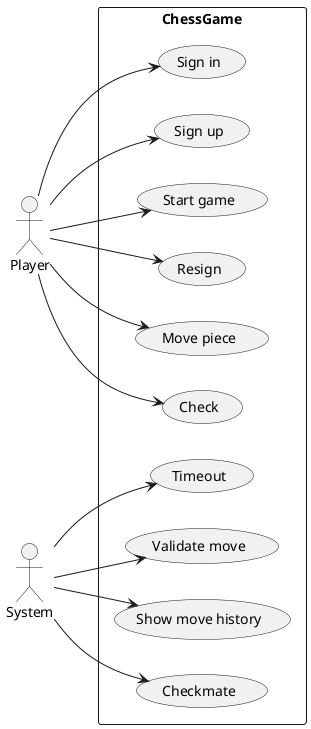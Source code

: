 @startuml chessGame
left to right direction
actor "Player" as player
actor "System" as system

rectangle ChessGame {
    ' player
    usecase "Sign in" as signIn
    usecase "Sign up" as signUp
    usecase "Start game" as startGame
    usecase "Resign" as resign
    usecase "Move piece" as movePiece
    usecase "Check" as Check

    ' system 
    usecase "Timeout" as timeout
    ' usecase "Game result" as gameResult
    usecase "Validate move" as validateMove
    usecase "Show move history" as showMoveHistory
    usecase "Checkmate" as checkmate
}

player --> signIn
player --> signUp
player --> startGame
player --> resign
player --> movePiece
player --> Check

system --> timeout
' system --> gameResult
system --> validateMove
system --> showMoveHistory
system --> checkmate


@enduml



